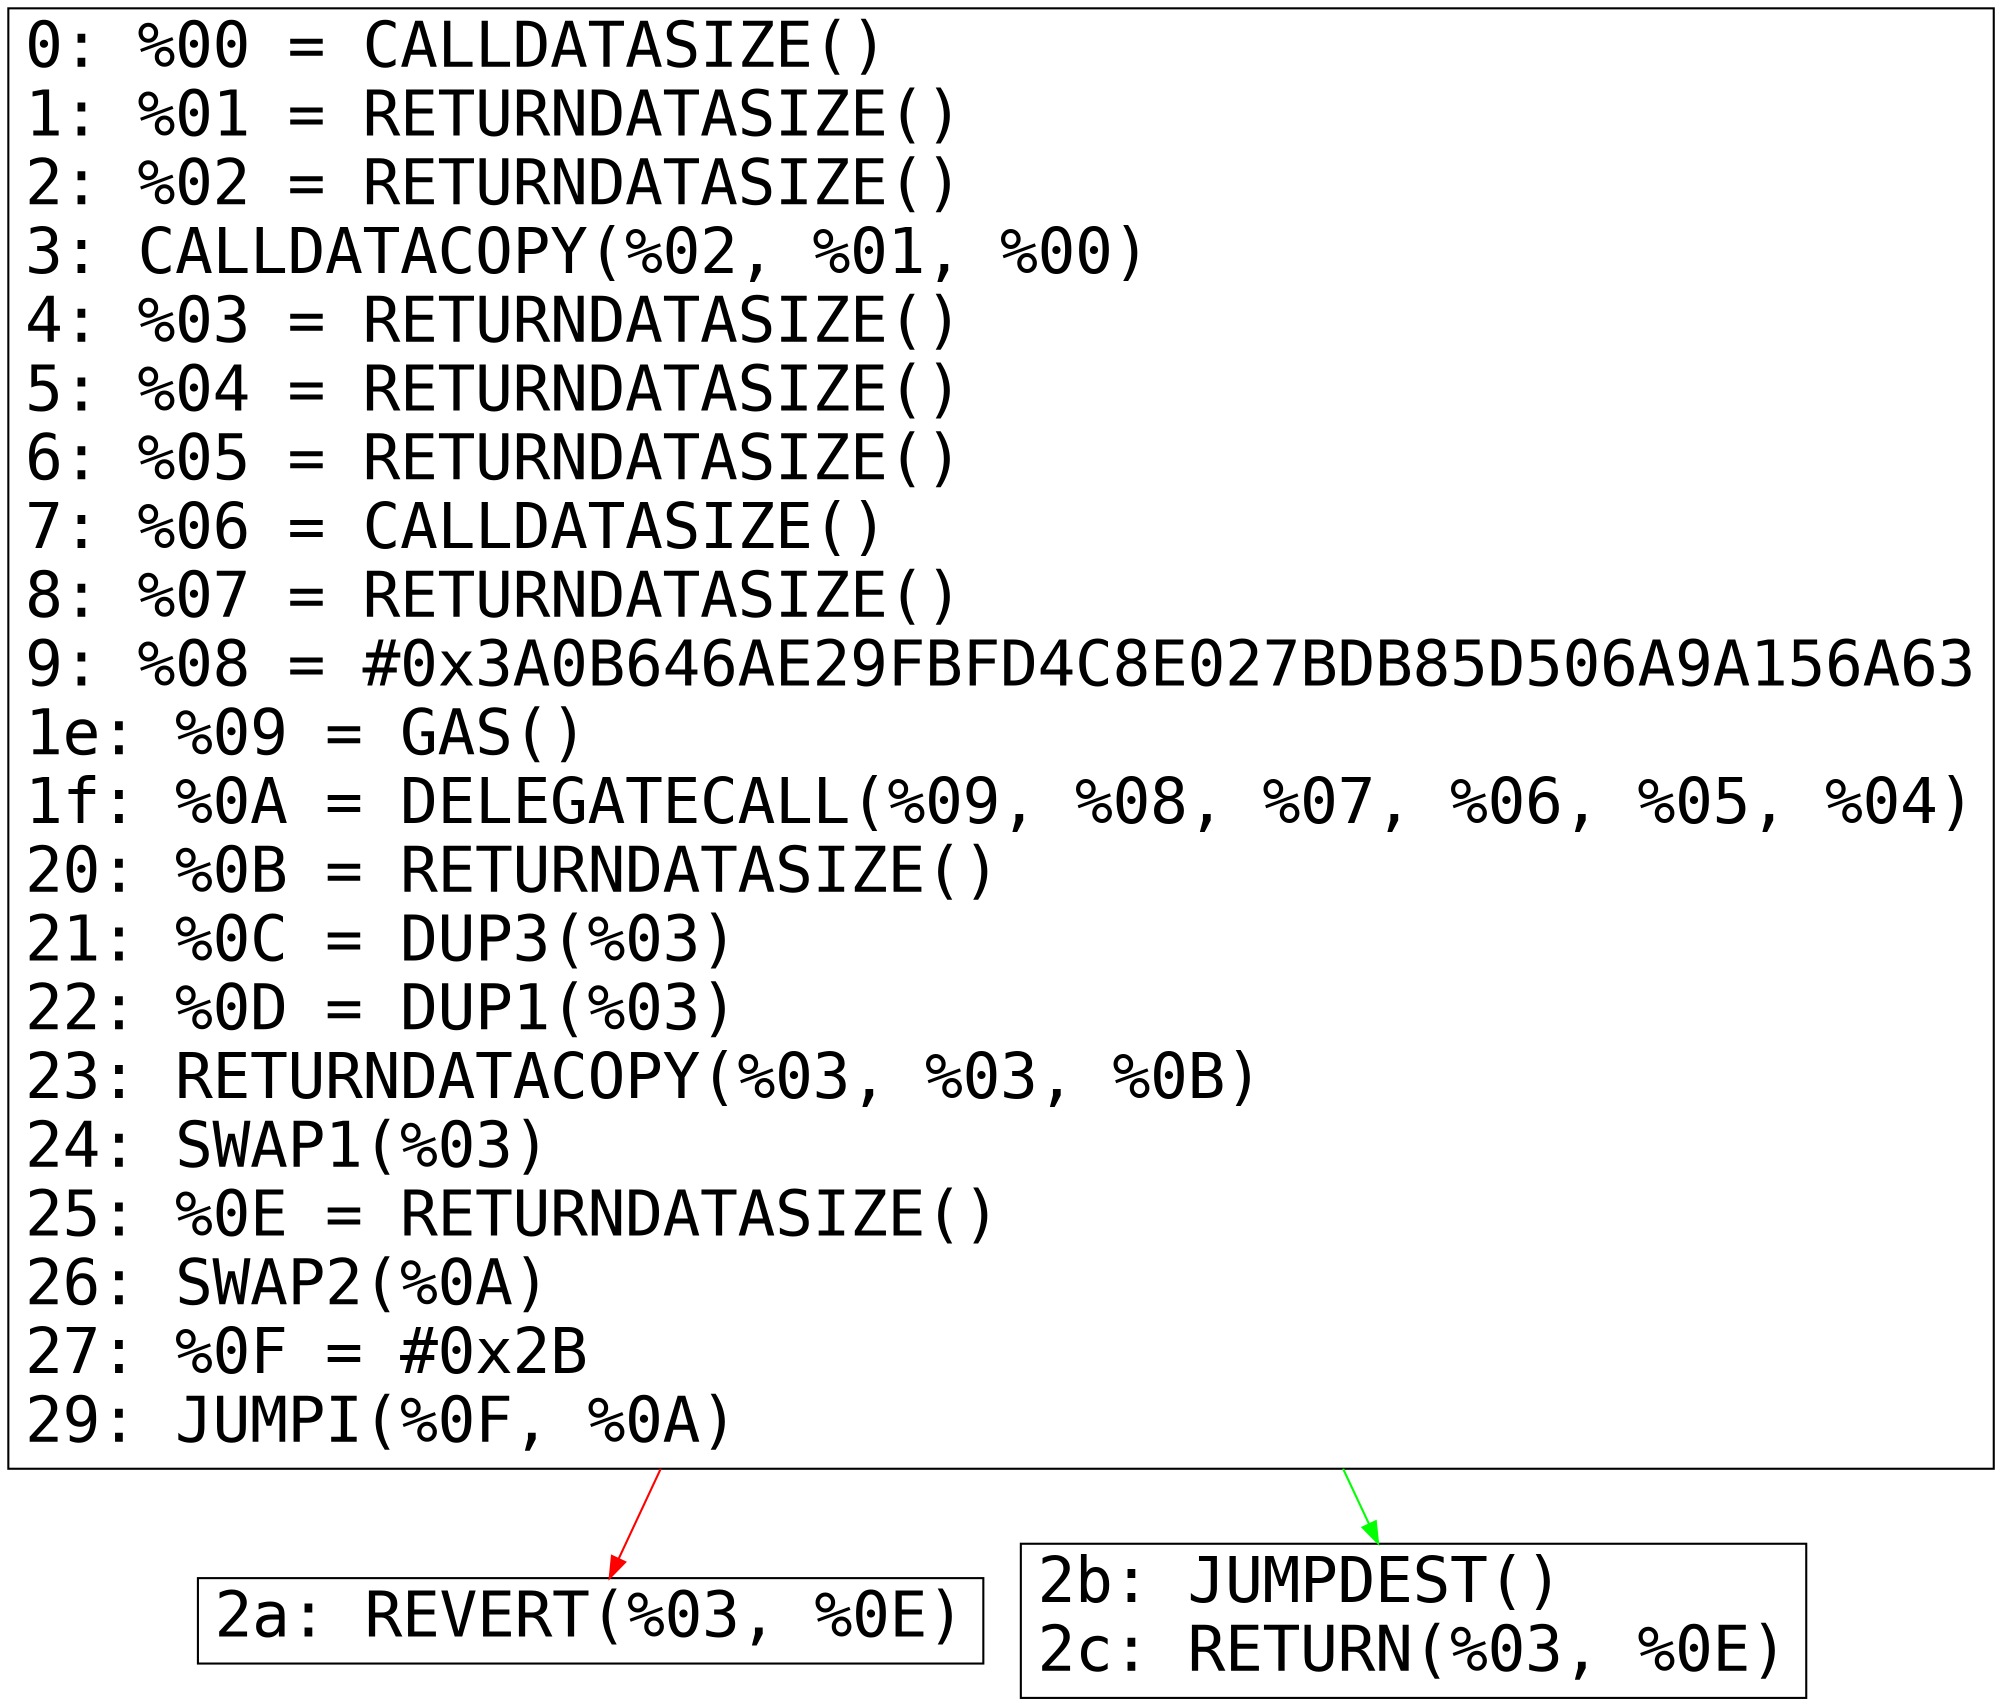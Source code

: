 digraph "graph.cfg.gv" {
	subgraph global {
		node [fontname=Courier fontsize=30.0 rank=same shape=box]
		block_0 [label="0: %00 = CALLDATASIZE()\l1: %01 = RETURNDATASIZE()\l2: %02 = RETURNDATASIZE()\l3: CALLDATACOPY(%02, %01, %00)\l4: %03 = RETURNDATASIZE()\l5: %04 = RETURNDATASIZE()\l6: %05 = RETURNDATASIZE()\l7: %06 = CALLDATASIZE()\l8: %07 = RETURNDATASIZE()\l9: %08 = #0x3A0B646AE29FBFD4C8E027BDB85D506A9A156A63\l1e: %09 = GAS()\l1f: %0A = DELEGATECALL(%09, %08, %07, %06, %05, %04)\l20: %0B = RETURNDATASIZE()\l21: %0C = DUP3(%03)\l22: %0D = DUP1(%03)\l23: RETURNDATACOPY(%03, %03, %0B)\l24: SWAP1(%03)\l25: %0E = RETURNDATASIZE()\l26: SWAP2(%0A)\l27: %0F = #0x2B\l29: JUMPI(%0F, %0A)\l"]
		block_2a [label="2a: REVERT(%03, %0E)\l"]
		block_2b [label="2b: JUMPDEST()\l2c: RETURN(%03, %0E)\l"]
	}
	block_0 -> block_2a [color=red]
	block_0 -> block_2b [color=green]
}
